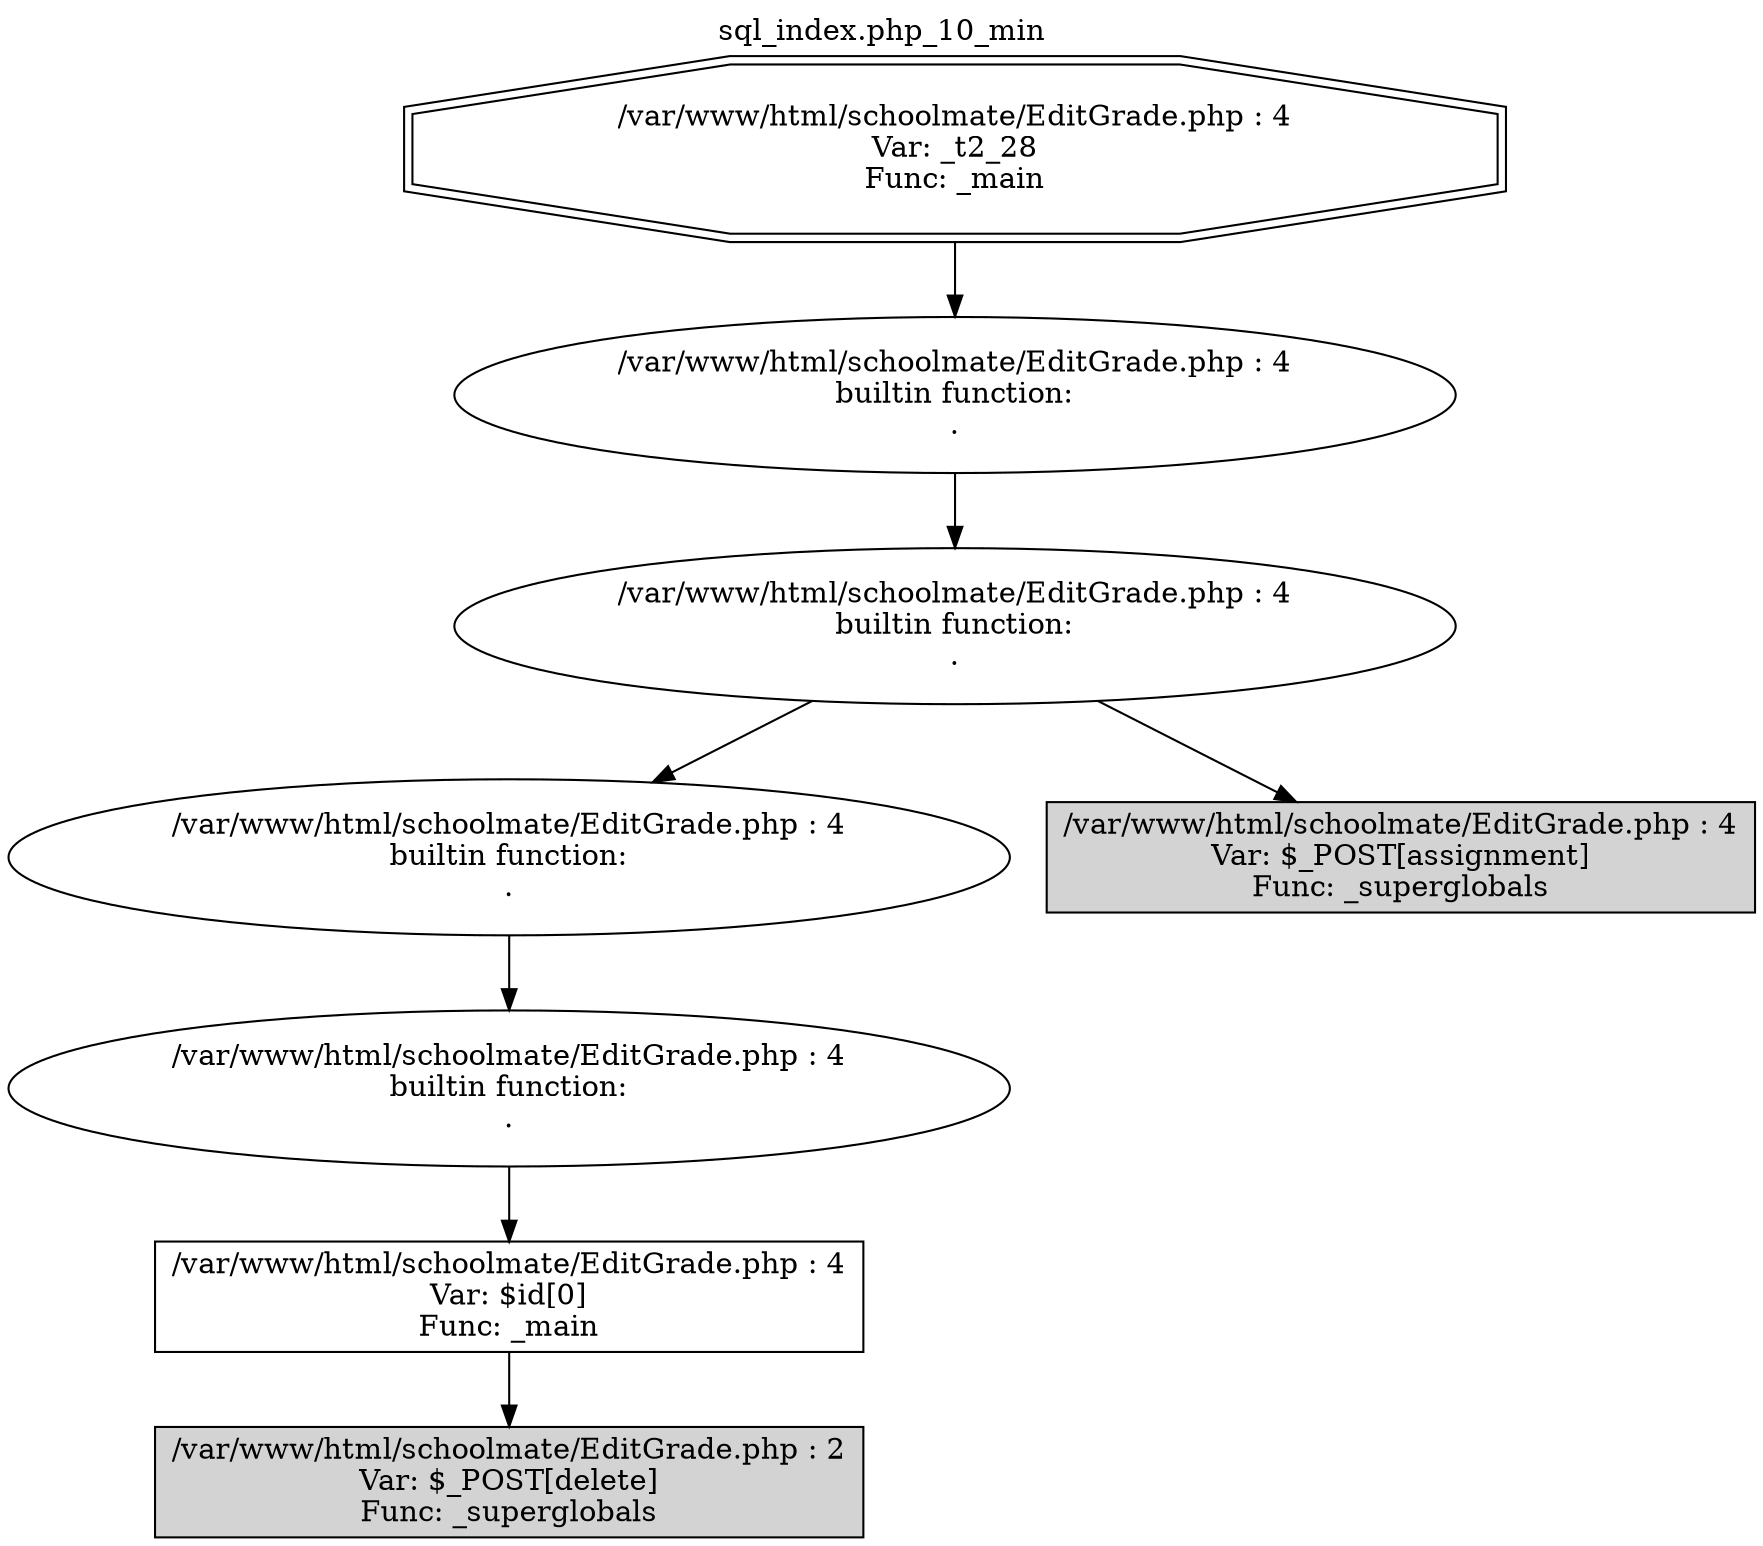 digraph cfg {
  label="sql_index.php_10_min";
  labelloc=t;
  n1 [shape=doubleoctagon, label="/var/www/html/schoolmate/EditGrade.php : 4\nVar: _t2_28\nFunc: _main\n"];
  n2 [shape=ellipse, label="/var/www/html/schoolmate/EditGrade.php : 4\nbuiltin function:\n.\n"];
  n3 [shape=ellipse, label="/var/www/html/schoolmate/EditGrade.php : 4\nbuiltin function:\n.\n"];
  n4 [shape=ellipse, label="/var/www/html/schoolmate/EditGrade.php : 4\nbuiltin function:\n.\n"];
  n5 [shape=ellipse, label="/var/www/html/schoolmate/EditGrade.php : 4\nbuiltin function:\n.\n"];
  n6 [shape=box, label="/var/www/html/schoolmate/EditGrade.php : 4\nVar: $id[0]\nFunc: _main\n"];
  n7 [shape=box, label="/var/www/html/schoolmate/EditGrade.php : 2\nVar: $_POST[delete]\nFunc: _superglobals\n",style=filled];
  n8 [shape=box, label="/var/www/html/schoolmate/EditGrade.php : 4\nVar: $_POST[assignment]\nFunc: _superglobals\n",style=filled];
  n1 -> n2;
  n2 -> n3;
  n3 -> n4;
  n3 -> n8;
  n4 -> n5;
  n5 -> n6;
  n6 -> n7;
}
